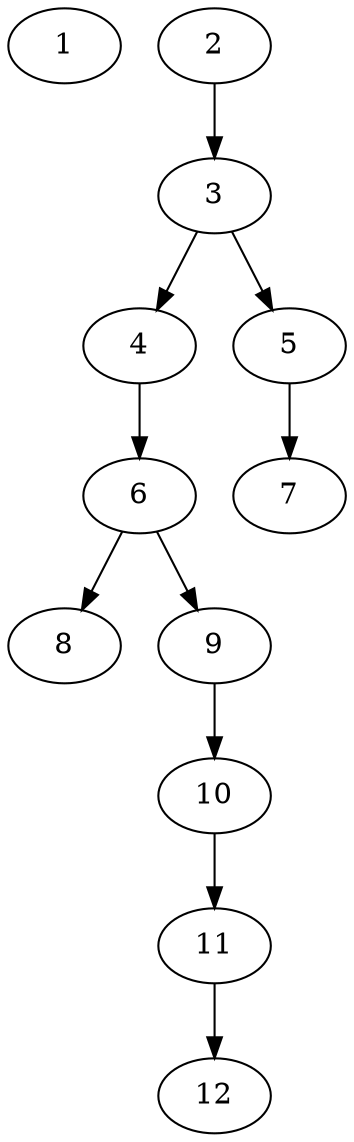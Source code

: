 // DAG (tier=1-easy, mode=compute, n=12, ccr=0.292, fat=0.350, density=0.294, regular=0.671, jump=0.036, mindata=262144, maxdata=2097152)
// DAG automatically generated by daggen at Sun Aug 24 16:33:32 2025
// /home/ermia/Project/Environments/daggen/bin/daggen --dot --ccr 0.292 --fat 0.350 --regular 0.671 --density 0.294 --jump 0.036 --mindata 262144 --maxdata 2097152 -n 12 
digraph G {
  1 [size="8698508978637859", alpha="0.11", expect_size="4349254489318929"]
  2 [size="2034590384375442", alpha="0.01", expect_size="1017295192187721"]
  2 -> 3 [size ="32588408291328"]
  3 [size="209757654538073", alpha="0.05", expect_size="104878827269036"]
  3 -> 4 [size ="5834746626048"]
  3 -> 5 [size ="5834746626048"]
  4 [size="1861033205651033", alpha="0.04", expect_size="930516602825516"]
  4 -> 6 [size ="2773483520000"]
  5 [size="2127496175874473984", alpha="0.11", expect_size="1063748087937236992"]
  5 -> 7 [size ="13233331109888"]
  6 [size="78551778410257104", alpha="0.18", expect_size="39275889205128552"]
  6 -> 8 [size ="31052747767808"]
  6 -> 9 [size ="31052747767808"]
  7 [size="31797033484536", alpha="0.19", expect_size="15898516742268"]
  8 [size="647031666990295", alpha="0.19", expect_size="323515833495147"]
  9 [size="2340132545285801", alpha="0.02", expect_size="1170066272642900"]
  9 -> 10 [size ="2259563839488"]
  10 [size="194043084260054", alpha="0.13", expect_size="97021542130027"]
  10 -> 11 [size ="5654265724928"]
  11 [size="617378395083444", alpha="0.03", expect_size="308689197541722"]
  11 -> 12 [size ="33286533414912"]
  12 [size="9249669500420862", alpha="0.18", expect_size="4624834750210431"]
}